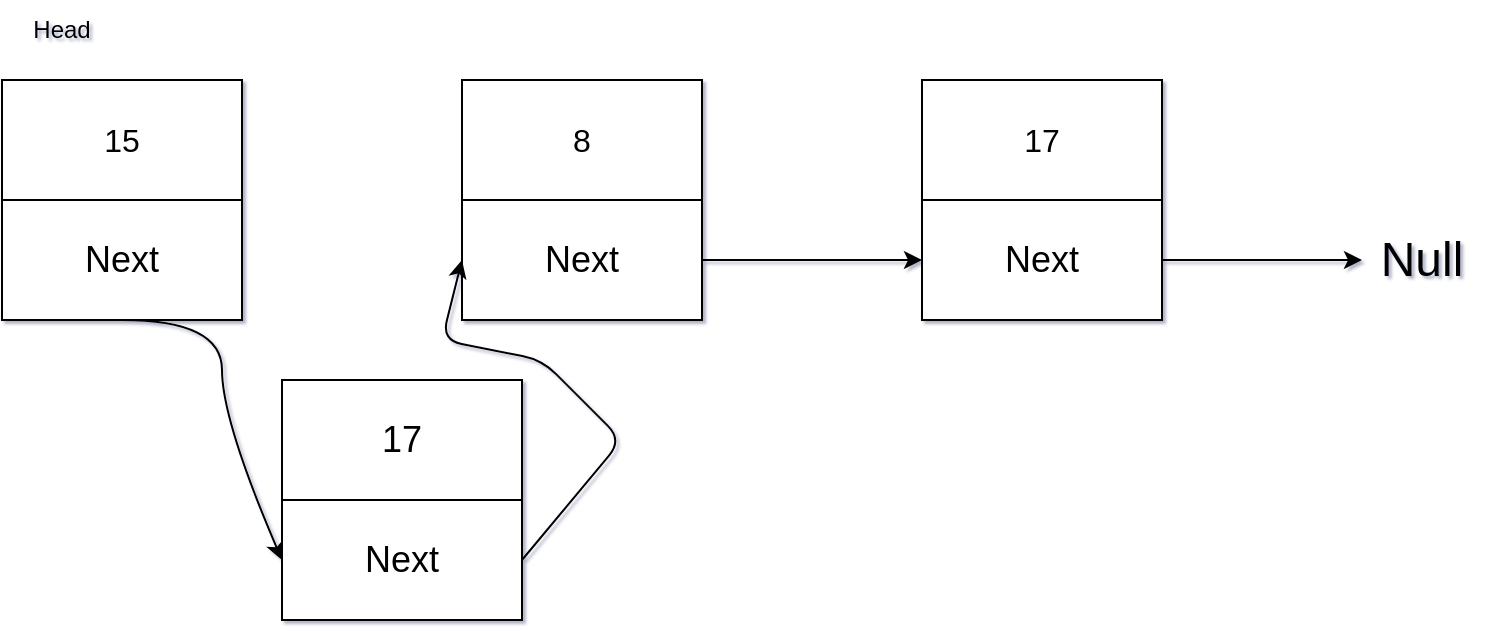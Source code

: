 <mxfile>
    <diagram id="ZauFxfP22q9iXo1n6CLE" name="Page-1">
        <mxGraphModel dx="497" dy="513" grid="1" gridSize="10" guides="1" tooltips="1" connect="1" arrows="1" fold="1" page="1" pageScale="1" pageWidth="850" pageHeight="1100" background="none" math="0" shadow="1">
            <root>
                <mxCell id="0"/>
                <mxCell id="1" parent="0"/>
                <mxCell id="2" value="&lt;font style=&quot;font-size: 18px;&quot;&gt;Next&lt;/font&gt;" style="rounded=0;whiteSpace=wrap;html=1;" parent="1" vertex="1">
                    <mxGeometry x="130" y="210" width="120" height="60" as="geometry"/>
                </mxCell>
                <mxCell id="3" value="&lt;font size=&quot;3&quot;&gt;15&lt;/font&gt;" style="rounded=0;whiteSpace=wrap;html=1;" parent="1" vertex="1">
                    <mxGeometry x="130" y="150" width="120" height="60" as="geometry"/>
                </mxCell>
                <mxCell id="6" value="&lt;font style=&quot;font-size: 18px;&quot;&gt;Next&lt;/font&gt;" style="rounded=0;whiteSpace=wrap;html=1;" parent="1" vertex="1">
                    <mxGeometry x="360" y="210" width="120" height="60" as="geometry"/>
                </mxCell>
                <mxCell id="7" value="&lt;font size=&quot;3&quot;&gt;8&lt;/font&gt;" style="rounded=0;whiteSpace=wrap;html=1;" parent="1" vertex="1">
                    <mxGeometry x="360" y="150" width="120" height="60" as="geometry"/>
                </mxCell>
                <mxCell id="8" value="" style="endArrow=classic;html=1;" parent="1" edge="1">
                    <mxGeometry width="50" height="50" relative="1" as="geometry">
                        <mxPoint x="480" y="240" as="sourcePoint"/>
                        <mxPoint x="590" y="240" as="targetPoint"/>
                        <Array as="points">
                            <mxPoint x="530" y="240"/>
                        </Array>
                    </mxGeometry>
                </mxCell>
                <mxCell id="9" value="&lt;font style=&quot;font-size: 18px;&quot;&gt;Next&lt;/font&gt;" style="rounded=0;whiteSpace=wrap;html=1;" parent="1" vertex="1">
                    <mxGeometry x="590" y="210" width="120" height="60" as="geometry"/>
                </mxCell>
                <mxCell id="10" value="&lt;font size=&quot;3&quot;&gt;17&lt;/font&gt;" style="rounded=0;whiteSpace=wrap;html=1;" parent="1" vertex="1">
                    <mxGeometry x="590" y="150" width="120" height="60" as="geometry"/>
                </mxCell>
                <mxCell id="12" value="" style="endArrow=classic;html=1;exitX=1;exitY=0.5;exitDx=0;exitDy=0;" parent="1" source="9" edge="1">
                    <mxGeometry width="50" height="50" relative="1" as="geometry">
                        <mxPoint x="440" y="220" as="sourcePoint"/>
                        <mxPoint x="810" y="240" as="targetPoint"/>
                        <Array as="points">
                            <mxPoint x="770" y="240"/>
                        </Array>
                    </mxGeometry>
                </mxCell>
                <mxCell id="13" value="&lt;font style=&quot;font-size: 24px;&quot;&gt;Null&lt;/font&gt;" style="text;html=1;align=center;verticalAlign=middle;whiteSpace=wrap;rounded=0;" parent="1" vertex="1">
                    <mxGeometry x="810" y="210" width="60" height="60" as="geometry"/>
                </mxCell>
                <mxCell id="14" value="" style="curved=1;endArrow=classic;html=1;" edge="1" parent="1">
                    <mxGeometry width="50" height="50" relative="1" as="geometry">
                        <mxPoint x="190" y="270" as="sourcePoint"/>
                        <mxPoint x="270" y="390" as="targetPoint"/>
                        <Array as="points">
                            <mxPoint x="240" y="270"/>
                            <mxPoint x="240" y="320"/>
                        </Array>
                    </mxGeometry>
                </mxCell>
                <mxCell id="15" value="&lt;font style=&quot;font-size: 18px;&quot;&gt;Next&lt;/font&gt;" style="rounded=0;whiteSpace=wrap;html=1;" vertex="1" parent="1">
                    <mxGeometry x="270" y="360" width="120" height="60" as="geometry"/>
                </mxCell>
                <mxCell id="18" style="edgeStyle=none;html=1;exitX=1;exitY=0.5;exitDx=0;exitDy=0;entryX=0;entryY=0.5;entryDx=0;entryDy=0;" edge="1" parent="1" source="15" target="6">
                    <mxGeometry relative="1" as="geometry">
                        <Array as="points">
                            <mxPoint x="440" y="330"/>
                            <mxPoint x="400" y="290"/>
                            <mxPoint x="350" y="280"/>
                        </Array>
                    </mxGeometry>
                </mxCell>
                <mxCell id="16" value="&lt;font style=&quot;font-size: 18px;&quot;&gt;17&lt;/font&gt;" style="rounded=0;whiteSpace=wrap;html=1;" vertex="1" parent="1">
                    <mxGeometry x="270" y="300" width="120" height="60" as="geometry"/>
                </mxCell>
                <mxCell id="19" value="Head" style="text;html=1;align=center;verticalAlign=middle;whiteSpace=wrap;rounded=0;" vertex="1" parent="1">
                    <mxGeometry x="130" y="110" width="60" height="30" as="geometry"/>
                </mxCell>
            </root>
        </mxGraphModel>
    </diagram>
</mxfile>